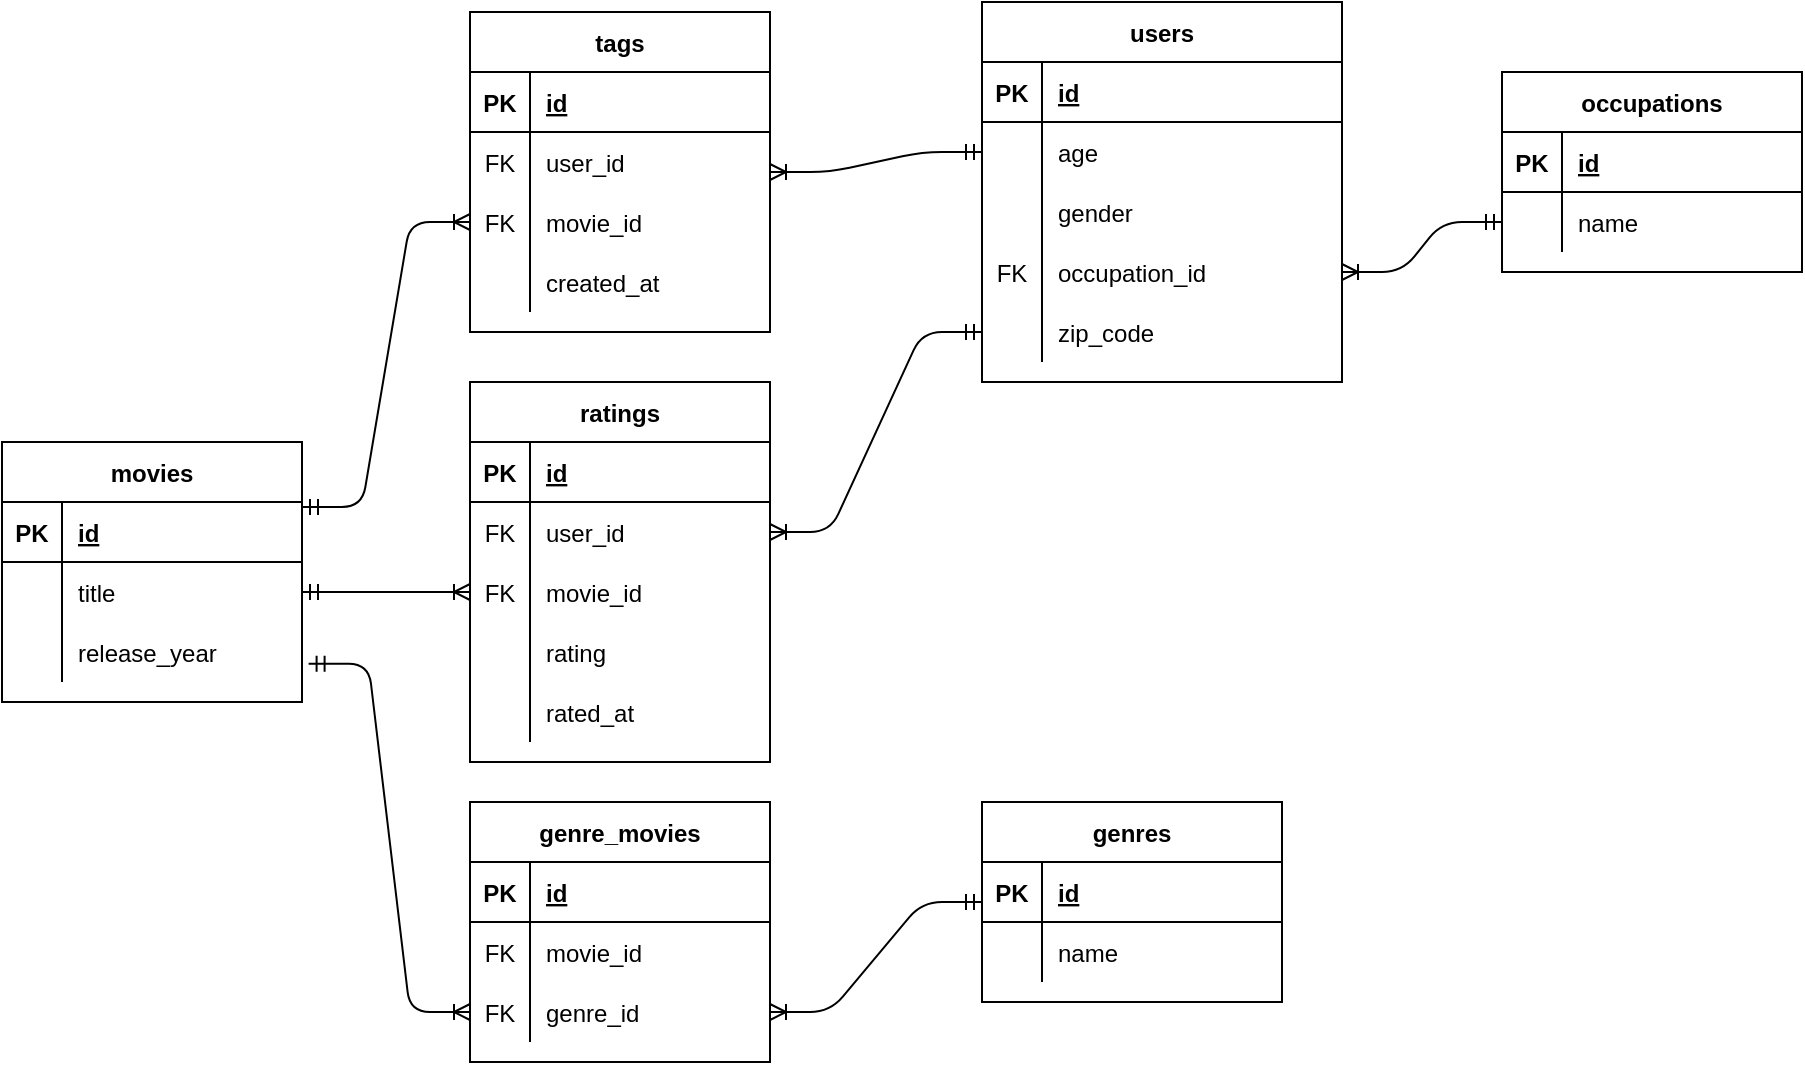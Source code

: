 <mxfile version="13.9.9" type="device" pages="3"><diagram id="czBkBJOYNI87DBNeu4H9" name="Seite-1"><mxGraphModel dx="1086" dy="966" grid="1" gridSize="10" guides="1" tooltips="1" connect="1" arrows="1" fold="1" page="1" pageScale="1" pageWidth="827" pageHeight="1169" math="0" shadow="0"><root><mxCell id="0"/><mxCell id="1" parent="0"/><mxCell id="hKq1Mo6yd_nSwhTZrSAx-1" value="occupations" style="shape=table;startSize=30;container=1;collapsible=1;childLayout=tableLayout;fixedRows=1;rowLines=0;fontStyle=1;align=center;resizeLast=1;" parent="1" vertex="1"><mxGeometry x="780" y="105" width="150" height="100" as="geometry"/></mxCell><mxCell id="hKq1Mo6yd_nSwhTZrSAx-2" value="" style="shape=partialRectangle;collapsible=0;dropTarget=0;pointerEvents=0;fillColor=none;top=0;left=0;bottom=1;right=0;points=[[0,0.5],[1,0.5]];portConstraint=eastwest;" parent="hKq1Mo6yd_nSwhTZrSAx-1" vertex="1"><mxGeometry y="30" width="150" height="30" as="geometry"/></mxCell><mxCell id="hKq1Mo6yd_nSwhTZrSAx-3" value="PK" style="shape=partialRectangle;connectable=0;fillColor=none;top=0;left=0;bottom=0;right=0;fontStyle=1;overflow=hidden;" parent="hKq1Mo6yd_nSwhTZrSAx-2" vertex="1"><mxGeometry width="30" height="30" as="geometry"/></mxCell><mxCell id="hKq1Mo6yd_nSwhTZrSAx-4" value="id" style="shape=partialRectangle;connectable=0;fillColor=none;top=0;left=0;bottom=0;right=0;align=left;spacingLeft=6;fontStyle=5;overflow=hidden;" parent="hKq1Mo6yd_nSwhTZrSAx-2" vertex="1"><mxGeometry x="30" width="120" height="30" as="geometry"/></mxCell><mxCell id="hKq1Mo6yd_nSwhTZrSAx-5" value="" style="shape=partialRectangle;collapsible=0;dropTarget=0;pointerEvents=0;fillColor=none;top=0;left=0;bottom=0;right=0;points=[[0,0.5],[1,0.5]];portConstraint=eastwest;" parent="hKq1Mo6yd_nSwhTZrSAx-1" vertex="1"><mxGeometry y="60" width="150" height="30" as="geometry"/></mxCell><mxCell id="hKq1Mo6yd_nSwhTZrSAx-6" value="" style="shape=partialRectangle;connectable=0;fillColor=none;top=0;left=0;bottom=0;right=0;editable=1;overflow=hidden;" parent="hKq1Mo6yd_nSwhTZrSAx-5" vertex="1"><mxGeometry width="30" height="30" as="geometry"/></mxCell><mxCell id="hKq1Mo6yd_nSwhTZrSAx-7" value="name" style="shape=partialRectangle;connectable=0;fillColor=none;top=0;left=0;bottom=0;right=0;align=left;spacingLeft=6;overflow=hidden;" parent="hKq1Mo6yd_nSwhTZrSAx-5" vertex="1"><mxGeometry x="30" width="120" height="30" as="geometry"/></mxCell><mxCell id="hKq1Mo6yd_nSwhTZrSAx-14" value="users" style="shape=table;startSize=30;container=1;collapsible=1;childLayout=tableLayout;fixedRows=1;rowLines=0;fontStyle=1;align=center;resizeLast=1;" parent="1" vertex="1"><mxGeometry x="520" y="70" width="180" height="190" as="geometry"/></mxCell><mxCell id="hKq1Mo6yd_nSwhTZrSAx-15" value="" style="shape=partialRectangle;collapsible=0;dropTarget=0;pointerEvents=0;fillColor=none;top=0;left=0;bottom=1;right=0;points=[[0,0.5],[1,0.5]];portConstraint=eastwest;" parent="hKq1Mo6yd_nSwhTZrSAx-14" vertex="1"><mxGeometry y="30" width="180" height="30" as="geometry"/></mxCell><mxCell id="hKq1Mo6yd_nSwhTZrSAx-16" value="PK" style="shape=partialRectangle;connectable=0;fillColor=none;top=0;left=0;bottom=0;right=0;fontStyle=1;overflow=hidden;" parent="hKq1Mo6yd_nSwhTZrSAx-15" vertex="1"><mxGeometry width="30" height="30" as="geometry"/></mxCell><mxCell id="hKq1Mo6yd_nSwhTZrSAx-17" value="id" style="shape=partialRectangle;connectable=0;fillColor=none;top=0;left=0;bottom=0;right=0;align=left;spacingLeft=6;fontStyle=5;overflow=hidden;" parent="hKq1Mo6yd_nSwhTZrSAx-15" vertex="1"><mxGeometry x="30" width="150" height="30" as="geometry"/></mxCell><mxCell id="hKq1Mo6yd_nSwhTZrSAx-18" value="" style="shape=partialRectangle;collapsible=0;dropTarget=0;pointerEvents=0;fillColor=none;top=0;left=0;bottom=0;right=0;points=[[0,0.5],[1,0.5]];portConstraint=eastwest;" parent="hKq1Mo6yd_nSwhTZrSAx-14" vertex="1"><mxGeometry y="60" width="180" height="30" as="geometry"/></mxCell><mxCell id="hKq1Mo6yd_nSwhTZrSAx-19" value="" style="shape=partialRectangle;connectable=0;fillColor=none;top=0;left=0;bottom=0;right=0;editable=1;overflow=hidden;" parent="hKq1Mo6yd_nSwhTZrSAx-18" vertex="1"><mxGeometry width="30" height="30" as="geometry"/></mxCell><mxCell id="hKq1Mo6yd_nSwhTZrSAx-20" value="age" style="shape=partialRectangle;connectable=0;fillColor=none;top=0;left=0;bottom=0;right=0;align=left;spacingLeft=6;overflow=hidden;" parent="hKq1Mo6yd_nSwhTZrSAx-18" vertex="1"><mxGeometry x="30" width="150" height="30" as="geometry"/></mxCell><mxCell id="hKq1Mo6yd_nSwhTZrSAx-21" value="" style="shape=partialRectangle;collapsible=0;dropTarget=0;pointerEvents=0;fillColor=none;top=0;left=0;bottom=0;right=0;points=[[0,0.5],[1,0.5]];portConstraint=eastwest;" parent="hKq1Mo6yd_nSwhTZrSAx-14" vertex="1"><mxGeometry y="90" width="180" height="30" as="geometry"/></mxCell><mxCell id="hKq1Mo6yd_nSwhTZrSAx-22" value="" style="shape=partialRectangle;connectable=0;fillColor=none;top=0;left=0;bottom=0;right=0;editable=1;overflow=hidden;" parent="hKq1Mo6yd_nSwhTZrSAx-21" vertex="1"><mxGeometry width="30" height="30" as="geometry"/></mxCell><mxCell id="hKq1Mo6yd_nSwhTZrSAx-23" value="gender" style="shape=partialRectangle;connectable=0;fillColor=none;top=0;left=0;bottom=0;right=0;align=left;spacingLeft=6;overflow=hidden;" parent="hKq1Mo6yd_nSwhTZrSAx-21" vertex="1"><mxGeometry x="30" width="150" height="30" as="geometry"/></mxCell><mxCell id="hKq1Mo6yd_nSwhTZrSAx-24" value="" style="shape=partialRectangle;collapsible=0;dropTarget=0;pointerEvents=0;fillColor=none;top=0;left=0;bottom=0;right=0;points=[[0,0.5],[1,0.5]];portConstraint=eastwest;" parent="hKq1Mo6yd_nSwhTZrSAx-14" vertex="1"><mxGeometry y="120" width="180" height="30" as="geometry"/></mxCell><mxCell id="hKq1Mo6yd_nSwhTZrSAx-25" value="FK" style="shape=partialRectangle;connectable=0;fillColor=none;top=0;left=0;bottom=0;right=0;editable=1;overflow=hidden;" parent="hKq1Mo6yd_nSwhTZrSAx-24" vertex="1"><mxGeometry width="30" height="30" as="geometry"/></mxCell><mxCell id="hKq1Mo6yd_nSwhTZrSAx-26" value="occupation_id" style="shape=partialRectangle;connectable=0;fillColor=none;top=0;left=0;bottom=0;right=0;align=left;spacingLeft=6;overflow=hidden;" parent="hKq1Mo6yd_nSwhTZrSAx-24" vertex="1"><mxGeometry x="30" width="150" height="30" as="geometry"/></mxCell><mxCell id="hKq1Mo6yd_nSwhTZrSAx-27" value="" style="shape=partialRectangle;collapsible=0;dropTarget=0;pointerEvents=0;fillColor=none;top=0;left=0;bottom=0;right=0;points=[[0,0.5],[1,0.5]];portConstraint=eastwest;" parent="hKq1Mo6yd_nSwhTZrSAx-14" vertex="1"><mxGeometry y="150" width="180" height="30" as="geometry"/></mxCell><mxCell id="hKq1Mo6yd_nSwhTZrSAx-28" value="" style="shape=partialRectangle;connectable=0;fillColor=none;top=0;left=0;bottom=0;right=0;editable=1;overflow=hidden;" parent="hKq1Mo6yd_nSwhTZrSAx-27" vertex="1"><mxGeometry width="30" height="30" as="geometry"/></mxCell><mxCell id="hKq1Mo6yd_nSwhTZrSAx-29" value="zip_code" style="shape=partialRectangle;connectable=0;fillColor=none;top=0;left=0;bottom=0;right=0;align=left;spacingLeft=6;overflow=hidden;" parent="hKq1Mo6yd_nSwhTZrSAx-27" vertex="1"><mxGeometry x="30" width="150" height="30" as="geometry"/></mxCell><mxCell id="hKq1Mo6yd_nSwhTZrSAx-31" value="" style="edgeStyle=entityRelationEdgeStyle;fontSize=12;html=1;endArrow=ERoneToMany;startArrow=ERmandOne;exitX=0;exitY=0.5;exitDx=0;exitDy=0;entryX=1;entryY=0.5;entryDx=0;entryDy=0;" parent="1" source="hKq1Mo6yd_nSwhTZrSAx-5" target="hKq1Mo6yd_nSwhTZrSAx-24" edge="1"><mxGeometry width="100" height="100" relative="1" as="geometry"><mxPoint x="360" y="370" as="sourcePoint"/><mxPoint x="460" y="270" as="targetPoint"/></mxGeometry></mxCell><mxCell id="hKq1Mo6yd_nSwhTZrSAx-32" value="tags" style="shape=table;startSize=30;container=1;collapsible=1;childLayout=tableLayout;fixedRows=1;rowLines=0;fontStyle=1;align=center;resizeLast=1;" parent="1" vertex="1"><mxGeometry x="264" y="75" width="150" height="160" as="geometry"/></mxCell><mxCell id="hKq1Mo6yd_nSwhTZrSAx-33" value="" style="shape=partialRectangle;collapsible=0;dropTarget=0;pointerEvents=0;fillColor=none;top=0;left=0;bottom=1;right=0;points=[[0,0.5],[1,0.5]];portConstraint=eastwest;" parent="hKq1Mo6yd_nSwhTZrSAx-32" vertex="1"><mxGeometry y="30" width="150" height="30" as="geometry"/></mxCell><mxCell id="hKq1Mo6yd_nSwhTZrSAx-34" value="PK" style="shape=partialRectangle;connectable=0;fillColor=none;top=0;left=0;bottom=0;right=0;fontStyle=1;overflow=hidden;" parent="hKq1Mo6yd_nSwhTZrSAx-33" vertex="1"><mxGeometry width="30" height="30" as="geometry"/></mxCell><mxCell id="hKq1Mo6yd_nSwhTZrSAx-35" value="id" style="shape=partialRectangle;connectable=0;fillColor=none;top=0;left=0;bottom=0;right=0;align=left;spacingLeft=6;fontStyle=5;overflow=hidden;" parent="hKq1Mo6yd_nSwhTZrSAx-33" vertex="1"><mxGeometry x="30" width="120" height="30" as="geometry"/></mxCell><mxCell id="hKq1Mo6yd_nSwhTZrSAx-36" value="" style="shape=partialRectangle;collapsible=0;dropTarget=0;pointerEvents=0;fillColor=none;top=0;left=0;bottom=0;right=0;points=[[0,0.5],[1,0.5]];portConstraint=eastwest;" parent="hKq1Mo6yd_nSwhTZrSAx-32" vertex="1"><mxGeometry y="60" width="150" height="30" as="geometry"/></mxCell><mxCell id="hKq1Mo6yd_nSwhTZrSAx-37" value="FK" style="shape=partialRectangle;connectable=0;fillColor=none;top=0;left=0;bottom=0;right=0;editable=1;overflow=hidden;" parent="hKq1Mo6yd_nSwhTZrSAx-36" vertex="1"><mxGeometry width="30" height="30" as="geometry"/></mxCell><mxCell id="hKq1Mo6yd_nSwhTZrSAx-38" value="user_id" style="shape=partialRectangle;connectable=0;fillColor=none;top=0;left=0;bottom=0;right=0;align=left;spacingLeft=6;overflow=hidden;" parent="hKq1Mo6yd_nSwhTZrSAx-36" vertex="1"><mxGeometry x="30" width="120" height="30" as="geometry"/></mxCell><mxCell id="hKq1Mo6yd_nSwhTZrSAx-39" value="" style="shape=partialRectangle;collapsible=0;dropTarget=0;pointerEvents=0;fillColor=none;top=0;left=0;bottom=0;right=0;points=[[0,0.5],[1,0.5]];portConstraint=eastwest;" parent="hKq1Mo6yd_nSwhTZrSAx-32" vertex="1"><mxGeometry y="90" width="150" height="30" as="geometry"/></mxCell><mxCell id="hKq1Mo6yd_nSwhTZrSAx-40" value="FK" style="shape=partialRectangle;connectable=0;fillColor=none;top=0;left=0;bottom=0;right=0;editable=1;overflow=hidden;" parent="hKq1Mo6yd_nSwhTZrSAx-39" vertex="1"><mxGeometry width="30" height="30" as="geometry"/></mxCell><mxCell id="hKq1Mo6yd_nSwhTZrSAx-41" value="movie_id" style="shape=partialRectangle;connectable=0;fillColor=none;top=0;left=0;bottom=0;right=0;align=left;spacingLeft=6;overflow=hidden;" parent="hKq1Mo6yd_nSwhTZrSAx-39" vertex="1"><mxGeometry x="30" width="120" height="30" as="geometry"/></mxCell><mxCell id="hKq1Mo6yd_nSwhTZrSAx-42" value="" style="shape=partialRectangle;collapsible=0;dropTarget=0;pointerEvents=0;fillColor=none;top=0;left=0;bottom=0;right=0;points=[[0,0.5],[1,0.5]];portConstraint=eastwest;" parent="hKq1Mo6yd_nSwhTZrSAx-32" vertex="1"><mxGeometry y="120" width="150" height="30" as="geometry"/></mxCell><mxCell id="hKq1Mo6yd_nSwhTZrSAx-43" value="" style="shape=partialRectangle;connectable=0;fillColor=none;top=0;left=0;bottom=0;right=0;editable=1;overflow=hidden;" parent="hKq1Mo6yd_nSwhTZrSAx-42" vertex="1"><mxGeometry width="30" height="30" as="geometry"/></mxCell><mxCell id="hKq1Mo6yd_nSwhTZrSAx-44" value="created_at" style="shape=partialRectangle;connectable=0;fillColor=none;top=0;left=0;bottom=0;right=0;align=left;spacingLeft=6;overflow=hidden;" parent="hKq1Mo6yd_nSwhTZrSAx-42" vertex="1"><mxGeometry x="30" width="120" height="30" as="geometry"/></mxCell><mxCell id="hKq1Mo6yd_nSwhTZrSAx-45" value="" style="edgeStyle=entityRelationEdgeStyle;fontSize=12;html=1;endArrow=ERoneToMany;startArrow=ERmandOne;exitX=0;exitY=0.5;exitDx=0;exitDy=0;" parent="1" source="hKq1Mo6yd_nSwhTZrSAx-18" target="hKq1Mo6yd_nSwhTZrSAx-32" edge="1"><mxGeometry width="100" height="100" relative="1" as="geometry"><mxPoint x="170" y="125" as="sourcePoint"/><mxPoint x="380" y="165" as="targetPoint"/></mxGeometry></mxCell><mxCell id="hKq1Mo6yd_nSwhTZrSAx-46" value="ratings" style="shape=table;startSize=30;container=1;collapsible=1;childLayout=tableLayout;fixedRows=1;rowLines=0;fontStyle=1;align=center;resizeLast=1;" parent="1" vertex="1"><mxGeometry x="264" y="260" width="150" height="190" as="geometry"/></mxCell><mxCell id="hKq1Mo6yd_nSwhTZrSAx-47" value="" style="shape=partialRectangle;collapsible=0;dropTarget=0;pointerEvents=0;fillColor=none;top=0;left=0;bottom=1;right=0;points=[[0,0.5],[1,0.5]];portConstraint=eastwest;" parent="hKq1Mo6yd_nSwhTZrSAx-46" vertex="1"><mxGeometry y="30" width="150" height="30" as="geometry"/></mxCell><mxCell id="hKq1Mo6yd_nSwhTZrSAx-48" value="PK" style="shape=partialRectangle;connectable=0;fillColor=none;top=0;left=0;bottom=0;right=0;fontStyle=1;overflow=hidden;" parent="hKq1Mo6yd_nSwhTZrSAx-47" vertex="1"><mxGeometry width="30" height="30" as="geometry"/></mxCell><mxCell id="hKq1Mo6yd_nSwhTZrSAx-49" value="id" style="shape=partialRectangle;connectable=0;fillColor=none;top=0;left=0;bottom=0;right=0;align=left;spacingLeft=6;fontStyle=5;overflow=hidden;" parent="hKq1Mo6yd_nSwhTZrSAx-47" vertex="1"><mxGeometry x="30" width="120" height="30" as="geometry"/></mxCell><mxCell id="hKq1Mo6yd_nSwhTZrSAx-50" value="" style="shape=partialRectangle;collapsible=0;dropTarget=0;pointerEvents=0;fillColor=none;top=0;left=0;bottom=0;right=0;points=[[0,0.5],[1,0.5]];portConstraint=eastwest;" parent="hKq1Mo6yd_nSwhTZrSAx-46" vertex="1"><mxGeometry y="60" width="150" height="30" as="geometry"/></mxCell><mxCell id="hKq1Mo6yd_nSwhTZrSAx-51" value="FK" style="shape=partialRectangle;connectable=0;fillColor=none;top=0;left=0;bottom=0;right=0;editable=1;overflow=hidden;" parent="hKq1Mo6yd_nSwhTZrSAx-50" vertex="1"><mxGeometry width="30" height="30" as="geometry"/></mxCell><mxCell id="hKq1Mo6yd_nSwhTZrSAx-52" value="user_id" style="shape=partialRectangle;connectable=0;fillColor=none;top=0;left=0;bottom=0;right=0;align=left;spacingLeft=6;overflow=hidden;" parent="hKq1Mo6yd_nSwhTZrSAx-50" vertex="1"><mxGeometry x="30" width="120" height="30" as="geometry"/></mxCell><mxCell id="hKq1Mo6yd_nSwhTZrSAx-53" value="" style="shape=partialRectangle;collapsible=0;dropTarget=0;pointerEvents=0;fillColor=none;top=0;left=0;bottom=0;right=0;points=[[0,0.5],[1,0.5]];portConstraint=eastwest;" parent="hKq1Mo6yd_nSwhTZrSAx-46" vertex="1"><mxGeometry y="90" width="150" height="30" as="geometry"/></mxCell><mxCell id="hKq1Mo6yd_nSwhTZrSAx-54" value="FK" style="shape=partialRectangle;connectable=0;fillColor=none;top=0;left=0;bottom=0;right=0;editable=1;overflow=hidden;" parent="hKq1Mo6yd_nSwhTZrSAx-53" vertex="1"><mxGeometry width="30" height="30" as="geometry"/></mxCell><mxCell id="hKq1Mo6yd_nSwhTZrSAx-55" value="movie_id" style="shape=partialRectangle;connectable=0;fillColor=none;top=0;left=0;bottom=0;right=0;align=left;spacingLeft=6;overflow=hidden;" parent="hKq1Mo6yd_nSwhTZrSAx-53" vertex="1"><mxGeometry x="30" width="120" height="30" as="geometry"/></mxCell><mxCell id="hKq1Mo6yd_nSwhTZrSAx-56" value="" style="shape=partialRectangle;collapsible=0;dropTarget=0;pointerEvents=0;fillColor=none;top=0;left=0;bottom=0;right=0;points=[[0,0.5],[1,0.5]];portConstraint=eastwest;" parent="hKq1Mo6yd_nSwhTZrSAx-46" vertex="1"><mxGeometry y="120" width="150" height="30" as="geometry"/></mxCell><mxCell id="hKq1Mo6yd_nSwhTZrSAx-57" value="" style="shape=partialRectangle;connectable=0;fillColor=none;top=0;left=0;bottom=0;right=0;editable=1;overflow=hidden;" parent="hKq1Mo6yd_nSwhTZrSAx-56" vertex="1"><mxGeometry width="30" height="30" as="geometry"/></mxCell><mxCell id="hKq1Mo6yd_nSwhTZrSAx-58" value="rating" style="shape=partialRectangle;connectable=0;fillColor=none;top=0;left=0;bottom=0;right=0;align=left;spacingLeft=6;overflow=hidden;" parent="hKq1Mo6yd_nSwhTZrSAx-56" vertex="1"><mxGeometry x="30" width="120" height="30" as="geometry"/></mxCell><mxCell id="hKq1Mo6yd_nSwhTZrSAx-59" value="" style="shape=partialRectangle;collapsible=0;dropTarget=0;pointerEvents=0;fillColor=none;top=0;left=0;bottom=0;right=0;points=[[0,0.5],[1,0.5]];portConstraint=eastwest;" parent="hKq1Mo6yd_nSwhTZrSAx-46" vertex="1"><mxGeometry y="150" width="150" height="30" as="geometry"/></mxCell><mxCell id="hKq1Mo6yd_nSwhTZrSAx-60" value="" style="shape=partialRectangle;connectable=0;fillColor=none;top=0;left=0;bottom=0;right=0;editable=1;overflow=hidden;" parent="hKq1Mo6yd_nSwhTZrSAx-59" vertex="1"><mxGeometry width="30" height="30" as="geometry"/></mxCell><mxCell id="hKq1Mo6yd_nSwhTZrSAx-61" value="rated_at" style="shape=partialRectangle;connectable=0;fillColor=none;top=0;left=0;bottom=0;right=0;align=left;spacingLeft=6;overflow=hidden;" parent="hKq1Mo6yd_nSwhTZrSAx-59" vertex="1"><mxGeometry x="30" width="120" height="30" as="geometry"/></mxCell><mxCell id="hKq1Mo6yd_nSwhTZrSAx-62" value="movies" style="shape=table;startSize=30;container=1;collapsible=1;childLayout=tableLayout;fixedRows=1;rowLines=0;fontStyle=1;align=center;resizeLast=1;" parent="1" vertex="1"><mxGeometry x="30" y="290" width="150" height="130" as="geometry"/></mxCell><mxCell id="hKq1Mo6yd_nSwhTZrSAx-63" value="" style="shape=partialRectangle;collapsible=0;dropTarget=0;pointerEvents=0;fillColor=none;top=0;left=0;bottom=1;right=0;points=[[0,0.5],[1,0.5]];portConstraint=eastwest;" parent="hKq1Mo6yd_nSwhTZrSAx-62" vertex="1"><mxGeometry y="30" width="150" height="30" as="geometry"/></mxCell><mxCell id="hKq1Mo6yd_nSwhTZrSAx-64" value="PK" style="shape=partialRectangle;connectable=0;fillColor=none;top=0;left=0;bottom=0;right=0;fontStyle=1;overflow=hidden;" parent="hKq1Mo6yd_nSwhTZrSAx-63" vertex="1"><mxGeometry width="30" height="30" as="geometry"/></mxCell><mxCell id="hKq1Mo6yd_nSwhTZrSAx-65" value="id" style="shape=partialRectangle;connectable=0;fillColor=none;top=0;left=0;bottom=0;right=0;align=left;spacingLeft=6;fontStyle=5;overflow=hidden;" parent="hKq1Mo6yd_nSwhTZrSAx-63" vertex="1"><mxGeometry x="30" width="120" height="30" as="geometry"/></mxCell><mxCell id="hKq1Mo6yd_nSwhTZrSAx-66" value="" style="shape=partialRectangle;collapsible=0;dropTarget=0;pointerEvents=0;fillColor=none;top=0;left=0;bottom=0;right=0;points=[[0,0.5],[1,0.5]];portConstraint=eastwest;" parent="hKq1Mo6yd_nSwhTZrSAx-62" vertex="1"><mxGeometry y="60" width="150" height="30" as="geometry"/></mxCell><mxCell id="hKq1Mo6yd_nSwhTZrSAx-67" value="" style="shape=partialRectangle;connectable=0;fillColor=none;top=0;left=0;bottom=0;right=0;editable=1;overflow=hidden;" parent="hKq1Mo6yd_nSwhTZrSAx-66" vertex="1"><mxGeometry width="30" height="30" as="geometry"/></mxCell><mxCell id="hKq1Mo6yd_nSwhTZrSAx-68" value="title" style="shape=partialRectangle;connectable=0;fillColor=none;top=0;left=0;bottom=0;right=0;align=left;spacingLeft=6;overflow=hidden;" parent="hKq1Mo6yd_nSwhTZrSAx-66" vertex="1"><mxGeometry x="30" width="120" height="30" as="geometry"/></mxCell><mxCell id="hKq1Mo6yd_nSwhTZrSAx-69" value="" style="shape=partialRectangle;collapsible=0;dropTarget=0;pointerEvents=0;fillColor=none;top=0;left=0;bottom=0;right=0;points=[[0,0.5],[1,0.5]];portConstraint=eastwest;" parent="hKq1Mo6yd_nSwhTZrSAx-62" vertex="1"><mxGeometry y="90" width="150" height="30" as="geometry"/></mxCell><mxCell id="hKq1Mo6yd_nSwhTZrSAx-70" value="" style="shape=partialRectangle;connectable=0;fillColor=none;top=0;left=0;bottom=0;right=0;editable=1;overflow=hidden;" parent="hKq1Mo6yd_nSwhTZrSAx-69" vertex="1"><mxGeometry width="30" height="30" as="geometry"/></mxCell><mxCell id="hKq1Mo6yd_nSwhTZrSAx-71" value="release_year" style="shape=partialRectangle;connectable=0;fillColor=none;top=0;left=0;bottom=0;right=0;align=left;spacingLeft=6;overflow=hidden;" parent="hKq1Mo6yd_nSwhTZrSAx-69" vertex="1"><mxGeometry x="30" width="120" height="30" as="geometry"/></mxCell><mxCell id="hKq1Mo6yd_nSwhTZrSAx-78" value="" style="edgeStyle=entityRelationEdgeStyle;fontSize=12;html=1;endArrow=ERoneToMany;startArrow=ERmandOne;exitX=1;exitY=0.25;exitDx=0;exitDy=0;entryX=0;entryY=0.5;entryDx=0;entryDy=0;" parent="1" source="hKq1Mo6yd_nSwhTZrSAx-62" target="hKq1Mo6yd_nSwhTZrSAx-39" edge="1"><mxGeometry width="100" height="100" relative="1" as="geometry"><mxPoint x="460" y="195" as="sourcePoint"/><mxPoint x="190" y="290" as="targetPoint"/></mxGeometry></mxCell><mxCell id="hKq1Mo6yd_nSwhTZrSAx-79" value="" style="edgeStyle=entityRelationEdgeStyle;fontSize=12;html=1;endArrow=ERoneToMany;startArrow=ERmandOne;exitX=1;exitY=0.5;exitDx=0;exitDy=0;entryX=0;entryY=0.5;entryDx=0;entryDy=0;" parent="1" source="hKq1Mo6yd_nSwhTZrSAx-66" target="hKq1Mo6yd_nSwhTZrSAx-53" edge="1"><mxGeometry width="100" height="100" relative="1" as="geometry"><mxPoint x="180" y="482.5" as="sourcePoint"/><mxPoint x="274" y="365" as="targetPoint"/></mxGeometry></mxCell><mxCell id="hKq1Mo6yd_nSwhTZrSAx-80" value="genre_movies" style="shape=table;startSize=30;container=1;collapsible=1;childLayout=tableLayout;fixedRows=1;rowLines=0;fontStyle=1;align=center;resizeLast=1;" parent="1" vertex="1"><mxGeometry x="264" y="470" width="150" height="130" as="geometry"/></mxCell><mxCell id="hKq1Mo6yd_nSwhTZrSAx-81" value="" style="shape=partialRectangle;collapsible=0;dropTarget=0;pointerEvents=0;fillColor=none;top=0;left=0;bottom=1;right=0;points=[[0,0.5],[1,0.5]];portConstraint=eastwest;" parent="hKq1Mo6yd_nSwhTZrSAx-80" vertex="1"><mxGeometry y="30" width="150" height="30" as="geometry"/></mxCell><mxCell id="hKq1Mo6yd_nSwhTZrSAx-82" value="PK" style="shape=partialRectangle;connectable=0;fillColor=none;top=0;left=0;bottom=0;right=0;fontStyle=1;overflow=hidden;" parent="hKq1Mo6yd_nSwhTZrSAx-81" vertex="1"><mxGeometry width="30" height="30" as="geometry"/></mxCell><mxCell id="hKq1Mo6yd_nSwhTZrSAx-83" value="id" style="shape=partialRectangle;connectable=0;fillColor=none;top=0;left=0;bottom=0;right=0;align=left;spacingLeft=6;fontStyle=5;overflow=hidden;" parent="hKq1Mo6yd_nSwhTZrSAx-81" vertex="1"><mxGeometry x="30" width="120" height="30" as="geometry"/></mxCell><mxCell id="hKq1Mo6yd_nSwhTZrSAx-84" value="" style="shape=partialRectangle;collapsible=0;dropTarget=0;pointerEvents=0;fillColor=none;top=0;left=0;bottom=0;right=0;points=[[0,0.5],[1,0.5]];portConstraint=eastwest;" parent="hKq1Mo6yd_nSwhTZrSAx-80" vertex="1"><mxGeometry y="60" width="150" height="30" as="geometry"/></mxCell><mxCell id="hKq1Mo6yd_nSwhTZrSAx-85" value="FK" style="shape=partialRectangle;connectable=0;fillColor=none;top=0;left=0;bottom=0;right=0;editable=1;overflow=hidden;" parent="hKq1Mo6yd_nSwhTZrSAx-84" vertex="1"><mxGeometry width="30" height="30" as="geometry"/></mxCell><mxCell id="hKq1Mo6yd_nSwhTZrSAx-86" value="movie_id" style="shape=partialRectangle;connectable=0;fillColor=none;top=0;left=0;bottom=0;right=0;align=left;spacingLeft=6;overflow=hidden;" parent="hKq1Mo6yd_nSwhTZrSAx-84" vertex="1"><mxGeometry x="30" width="120" height="30" as="geometry"/></mxCell><mxCell id="hKq1Mo6yd_nSwhTZrSAx-87" value="" style="shape=partialRectangle;collapsible=0;dropTarget=0;pointerEvents=0;fillColor=none;top=0;left=0;bottom=0;right=0;points=[[0,0.5],[1,0.5]];portConstraint=eastwest;" parent="hKq1Mo6yd_nSwhTZrSAx-80" vertex="1"><mxGeometry y="90" width="150" height="30" as="geometry"/></mxCell><mxCell id="hKq1Mo6yd_nSwhTZrSAx-88" value="FK" style="shape=partialRectangle;connectable=0;fillColor=none;top=0;left=0;bottom=0;right=0;editable=1;overflow=hidden;" parent="hKq1Mo6yd_nSwhTZrSAx-87" vertex="1"><mxGeometry width="30" height="30" as="geometry"/></mxCell><mxCell id="hKq1Mo6yd_nSwhTZrSAx-89" value="genre_id" style="shape=partialRectangle;connectable=0;fillColor=none;top=0;left=0;bottom=0;right=0;align=left;spacingLeft=6;overflow=hidden;" parent="hKq1Mo6yd_nSwhTZrSAx-87" vertex="1"><mxGeometry x="30" width="120" height="30" as="geometry"/></mxCell><mxCell id="hKq1Mo6yd_nSwhTZrSAx-96" value="genres" style="shape=table;startSize=30;container=1;collapsible=1;childLayout=tableLayout;fixedRows=1;rowLines=0;fontStyle=1;align=center;resizeLast=1;" parent="1" vertex="1"><mxGeometry x="520" y="470" width="150" height="100" as="geometry"/></mxCell><mxCell id="hKq1Mo6yd_nSwhTZrSAx-97" value="" style="shape=partialRectangle;collapsible=0;dropTarget=0;pointerEvents=0;fillColor=none;top=0;left=0;bottom=1;right=0;points=[[0,0.5],[1,0.5]];portConstraint=eastwest;" parent="hKq1Mo6yd_nSwhTZrSAx-96" vertex="1"><mxGeometry y="30" width="150" height="30" as="geometry"/></mxCell><mxCell id="hKq1Mo6yd_nSwhTZrSAx-98" value="PK" style="shape=partialRectangle;connectable=0;fillColor=none;top=0;left=0;bottom=0;right=0;fontStyle=1;overflow=hidden;" parent="hKq1Mo6yd_nSwhTZrSAx-97" vertex="1"><mxGeometry width="30" height="30" as="geometry"/></mxCell><mxCell id="hKq1Mo6yd_nSwhTZrSAx-99" value="id" style="shape=partialRectangle;connectable=0;fillColor=none;top=0;left=0;bottom=0;right=0;align=left;spacingLeft=6;fontStyle=5;overflow=hidden;" parent="hKq1Mo6yd_nSwhTZrSAx-97" vertex="1"><mxGeometry x="30" width="120" height="30" as="geometry"/></mxCell><mxCell id="hKq1Mo6yd_nSwhTZrSAx-100" value="" style="shape=partialRectangle;collapsible=0;dropTarget=0;pointerEvents=0;fillColor=none;top=0;left=0;bottom=0;right=0;points=[[0,0.5],[1,0.5]];portConstraint=eastwest;" parent="hKq1Mo6yd_nSwhTZrSAx-96" vertex="1"><mxGeometry y="60" width="150" height="30" as="geometry"/></mxCell><mxCell id="hKq1Mo6yd_nSwhTZrSAx-101" value="" style="shape=partialRectangle;connectable=0;fillColor=none;top=0;left=0;bottom=0;right=0;editable=1;overflow=hidden;" parent="hKq1Mo6yd_nSwhTZrSAx-100" vertex="1"><mxGeometry width="30" height="30" as="geometry"/></mxCell><mxCell id="hKq1Mo6yd_nSwhTZrSAx-102" value="name" style="shape=partialRectangle;connectable=0;fillColor=none;top=0;left=0;bottom=0;right=0;align=left;spacingLeft=6;overflow=hidden;" parent="hKq1Mo6yd_nSwhTZrSAx-100" vertex="1"><mxGeometry x="30" width="120" height="30" as="geometry"/></mxCell><mxCell id="hKq1Mo6yd_nSwhTZrSAx-106" value="" style="edgeStyle=entityRelationEdgeStyle;fontSize=12;html=1;endArrow=ERoneToMany;startArrow=ERmandOne;entryX=1;entryY=0.5;entryDx=0;entryDy=0;" parent="1" source="hKq1Mo6yd_nSwhTZrSAx-96" target="hKq1Mo6yd_nSwhTZrSAx-87" edge="1"><mxGeometry width="100" height="100" relative="1" as="geometry"><mxPoint x="180" y="525" as="sourcePoint"/><mxPoint x="274" y="545" as="targetPoint"/></mxGeometry></mxCell><mxCell id="hKq1Mo6yd_nSwhTZrSAx-107" value="" style="edgeStyle=entityRelationEdgeStyle;fontSize=12;html=1;endArrow=ERoneToMany;startArrow=ERmandOne;entryX=0;entryY=0.5;entryDx=0;entryDy=0;exitX=1.022;exitY=0.694;exitDx=0;exitDy=0;exitPerimeter=0;" parent="1" source="hKq1Mo6yd_nSwhTZrSAx-69" target="hKq1Mo6yd_nSwhTZrSAx-87" edge="1"><mxGeometry width="100" height="100" relative="1" as="geometry"><mxPoint x="710" y="410" as="sourcePoint"/><mxPoint x="650" y="555" as="targetPoint"/></mxGeometry></mxCell><mxCell id="hKq1Mo6yd_nSwhTZrSAx-116" value="" style="edgeStyle=entityRelationEdgeStyle;fontSize=12;html=1;endArrow=ERoneToMany;startArrow=ERmandOne;exitX=0;exitY=0.5;exitDx=0;exitDy=0;entryX=1;entryY=0.5;entryDx=0;entryDy=0;" parent="1" source="hKq1Mo6yd_nSwhTZrSAx-27" target="hKq1Mo6yd_nSwhTZrSAx-50" edge="1"><mxGeometry width="100" height="100" relative="1" as="geometry"><mxPoint x="190" y="375" as="sourcePoint"/><mxPoint x="274" y="375" as="targetPoint"/></mxGeometry></mxCell></root></mxGraphModel></diagram><diagram id="df3Ec_cotcJEYHPFBpz9" name="Zoom_Movies"><mxGraphModel dx="905" dy="805" grid="1" gridSize="10" guides="1" tooltips="1" connect="1" arrows="1" fold="1" page="1" pageScale="1" pageWidth="827" pageHeight="1169" math="0" shadow="0"><root><mxCell id="irMn7mS_If9IBhakFMyG-0"/><mxCell id="irMn7mS_If9IBhakFMyG-1" parent="irMn7mS_If9IBhakFMyG-0"/><mxCell id="irMn7mS_If9IBhakFMyG-2" value="movies" style="shape=table;startSize=30;container=1;collapsible=1;childLayout=tableLayout;fixedRows=1;rowLines=0;fontStyle=1;align=center;resizeLast=1;" vertex="1" parent="irMn7mS_If9IBhakFMyG-1"><mxGeometry x="50" y="420" width="150" height="130" as="geometry"/></mxCell><mxCell id="irMn7mS_If9IBhakFMyG-3" value="" style="shape=partialRectangle;collapsible=0;dropTarget=0;pointerEvents=0;fillColor=none;top=0;left=0;bottom=1;right=0;points=[[0,0.5],[1,0.5]];portConstraint=eastwest;" vertex="1" parent="irMn7mS_If9IBhakFMyG-2"><mxGeometry y="30" width="150" height="30" as="geometry"/></mxCell><mxCell id="irMn7mS_If9IBhakFMyG-4" value="PK" style="shape=partialRectangle;connectable=0;fillColor=none;top=0;left=0;bottom=0;right=0;fontStyle=1;overflow=hidden;" vertex="1" parent="irMn7mS_If9IBhakFMyG-3"><mxGeometry width="30" height="30" as="geometry"/></mxCell><mxCell id="irMn7mS_If9IBhakFMyG-5" value="id" style="shape=partialRectangle;connectable=0;fillColor=none;top=0;left=0;bottom=0;right=0;align=left;spacingLeft=6;fontStyle=5;overflow=hidden;" vertex="1" parent="irMn7mS_If9IBhakFMyG-3"><mxGeometry x="30" width="120" height="30" as="geometry"/></mxCell><mxCell id="irMn7mS_If9IBhakFMyG-6" value="" style="shape=partialRectangle;collapsible=0;dropTarget=0;pointerEvents=0;fillColor=none;top=0;left=0;bottom=0;right=0;points=[[0,0.5],[1,0.5]];portConstraint=eastwest;" vertex="1" parent="irMn7mS_If9IBhakFMyG-2"><mxGeometry y="60" width="150" height="30" as="geometry"/></mxCell><mxCell id="irMn7mS_If9IBhakFMyG-7" value="" style="shape=partialRectangle;connectable=0;fillColor=none;top=0;left=0;bottom=0;right=0;editable=1;overflow=hidden;" vertex="1" parent="irMn7mS_If9IBhakFMyG-6"><mxGeometry width="30" height="30" as="geometry"/></mxCell><mxCell id="irMn7mS_If9IBhakFMyG-8" value="title" style="shape=partialRectangle;connectable=0;fillColor=none;top=0;left=0;bottom=0;right=0;align=left;spacingLeft=6;overflow=hidden;" vertex="1" parent="irMn7mS_If9IBhakFMyG-6"><mxGeometry x="30" width="120" height="30" as="geometry"/></mxCell><mxCell id="irMn7mS_If9IBhakFMyG-9" value="" style="shape=partialRectangle;collapsible=0;dropTarget=0;pointerEvents=0;fillColor=none;top=0;left=0;bottom=0;right=0;points=[[0,0.5],[1,0.5]];portConstraint=eastwest;" vertex="1" parent="irMn7mS_If9IBhakFMyG-2"><mxGeometry y="90" width="150" height="30" as="geometry"/></mxCell><mxCell id="irMn7mS_If9IBhakFMyG-10" value="" style="shape=partialRectangle;connectable=0;fillColor=none;top=0;left=0;bottom=0;right=0;editable=1;overflow=hidden;" vertex="1" parent="irMn7mS_If9IBhakFMyG-9"><mxGeometry width="30" height="30" as="geometry"/></mxCell><mxCell id="irMn7mS_If9IBhakFMyG-11" value="release_year" style="shape=partialRectangle;connectable=0;fillColor=none;top=0;left=0;bottom=0;right=0;align=left;spacingLeft=6;overflow=hidden;" vertex="1" parent="irMn7mS_If9IBhakFMyG-9"><mxGeometry x="30" width="120" height="30" as="geometry"/></mxCell><mxCell id="irMn7mS_If9IBhakFMyG-12" value="genre_movies" style="shape=table;startSize=30;container=1;collapsible=1;childLayout=tableLayout;fixedRows=1;rowLines=0;fontStyle=1;align=center;resizeLast=1;" vertex="1" parent="irMn7mS_If9IBhakFMyG-1"><mxGeometry x="264" y="480" width="150" height="130" as="geometry"/></mxCell><mxCell id="irMn7mS_If9IBhakFMyG-13" value="" style="shape=partialRectangle;collapsible=0;dropTarget=0;pointerEvents=0;fillColor=none;top=0;left=0;bottom=1;right=0;points=[[0,0.5],[1,0.5]];portConstraint=eastwest;" vertex="1" parent="irMn7mS_If9IBhakFMyG-12"><mxGeometry y="30" width="150" height="30" as="geometry"/></mxCell><mxCell id="irMn7mS_If9IBhakFMyG-14" value="PK" style="shape=partialRectangle;connectable=0;fillColor=none;top=0;left=0;bottom=0;right=0;fontStyle=1;overflow=hidden;" vertex="1" parent="irMn7mS_If9IBhakFMyG-13"><mxGeometry width="30" height="30" as="geometry"/></mxCell><mxCell id="irMn7mS_If9IBhakFMyG-15" value="id" style="shape=partialRectangle;connectable=0;fillColor=none;top=0;left=0;bottom=0;right=0;align=left;spacingLeft=6;fontStyle=5;overflow=hidden;" vertex="1" parent="irMn7mS_If9IBhakFMyG-13"><mxGeometry x="30" width="120" height="30" as="geometry"/></mxCell><mxCell id="irMn7mS_If9IBhakFMyG-16" value="" style="shape=partialRectangle;collapsible=0;dropTarget=0;pointerEvents=0;fillColor=none;top=0;left=0;bottom=0;right=0;points=[[0,0.5],[1,0.5]];portConstraint=eastwest;" vertex="1" parent="irMn7mS_If9IBhakFMyG-12"><mxGeometry y="60" width="150" height="30" as="geometry"/></mxCell><mxCell id="irMn7mS_If9IBhakFMyG-17" value="FK" style="shape=partialRectangle;connectable=0;fillColor=none;top=0;left=0;bottom=0;right=0;editable=1;overflow=hidden;" vertex="1" parent="irMn7mS_If9IBhakFMyG-16"><mxGeometry width="30" height="30" as="geometry"/></mxCell><mxCell id="irMn7mS_If9IBhakFMyG-18" value="movie_id" style="shape=partialRectangle;connectable=0;fillColor=none;top=0;left=0;bottom=0;right=0;align=left;spacingLeft=6;overflow=hidden;" vertex="1" parent="irMn7mS_If9IBhakFMyG-16"><mxGeometry x="30" width="120" height="30" as="geometry"/></mxCell><mxCell id="irMn7mS_If9IBhakFMyG-19" value="" style="shape=partialRectangle;collapsible=0;dropTarget=0;pointerEvents=0;fillColor=none;top=0;left=0;bottom=0;right=0;points=[[0,0.5],[1,0.5]];portConstraint=eastwest;" vertex="1" parent="irMn7mS_If9IBhakFMyG-12"><mxGeometry y="90" width="150" height="30" as="geometry"/></mxCell><mxCell id="irMn7mS_If9IBhakFMyG-20" value="FK" style="shape=partialRectangle;connectable=0;fillColor=none;top=0;left=0;bottom=0;right=0;editable=1;overflow=hidden;" vertex="1" parent="irMn7mS_If9IBhakFMyG-19"><mxGeometry width="30" height="30" as="geometry"/></mxCell><mxCell id="irMn7mS_If9IBhakFMyG-21" value="genre_id" style="shape=partialRectangle;connectable=0;fillColor=none;top=0;left=0;bottom=0;right=0;align=left;spacingLeft=6;overflow=hidden;" vertex="1" parent="irMn7mS_If9IBhakFMyG-19"><mxGeometry x="30" width="120" height="30" as="geometry"/></mxCell><mxCell id="irMn7mS_If9IBhakFMyG-22" value="genres" style="shape=table;startSize=30;container=1;collapsible=1;childLayout=tableLayout;fixedRows=1;rowLines=0;fontStyle=1;align=center;resizeLast=1;" vertex="1" parent="irMn7mS_If9IBhakFMyG-1"><mxGeometry x="470" y="430" width="150" height="100" as="geometry"/></mxCell><mxCell id="irMn7mS_If9IBhakFMyG-23" value="" style="shape=partialRectangle;collapsible=0;dropTarget=0;pointerEvents=0;fillColor=none;top=0;left=0;bottom=1;right=0;points=[[0,0.5],[1,0.5]];portConstraint=eastwest;" vertex="1" parent="irMn7mS_If9IBhakFMyG-22"><mxGeometry y="30" width="150" height="30" as="geometry"/></mxCell><mxCell id="irMn7mS_If9IBhakFMyG-24" value="PK" style="shape=partialRectangle;connectable=0;fillColor=none;top=0;left=0;bottom=0;right=0;fontStyle=1;overflow=hidden;" vertex="1" parent="irMn7mS_If9IBhakFMyG-23"><mxGeometry width="30" height="30" as="geometry"/></mxCell><mxCell id="irMn7mS_If9IBhakFMyG-25" value="id" style="shape=partialRectangle;connectable=0;fillColor=none;top=0;left=0;bottom=0;right=0;align=left;spacingLeft=6;fontStyle=5;overflow=hidden;" vertex="1" parent="irMn7mS_If9IBhakFMyG-23"><mxGeometry x="30" width="120" height="30" as="geometry"/></mxCell><mxCell id="irMn7mS_If9IBhakFMyG-26" value="" style="shape=partialRectangle;collapsible=0;dropTarget=0;pointerEvents=0;fillColor=none;top=0;left=0;bottom=0;right=0;points=[[0,0.5],[1,0.5]];portConstraint=eastwest;" vertex="1" parent="irMn7mS_If9IBhakFMyG-22"><mxGeometry y="60" width="150" height="30" as="geometry"/></mxCell><mxCell id="irMn7mS_If9IBhakFMyG-27" value="" style="shape=partialRectangle;connectable=0;fillColor=none;top=0;left=0;bottom=0;right=0;editable=1;overflow=hidden;" vertex="1" parent="irMn7mS_If9IBhakFMyG-26"><mxGeometry width="30" height="30" as="geometry"/></mxCell><mxCell id="irMn7mS_If9IBhakFMyG-28" value="name" style="shape=partialRectangle;connectable=0;fillColor=none;top=0;left=0;bottom=0;right=0;align=left;spacingLeft=6;overflow=hidden;" vertex="1" parent="irMn7mS_If9IBhakFMyG-26"><mxGeometry x="30" width="120" height="30" as="geometry"/></mxCell><mxCell id="irMn7mS_If9IBhakFMyG-29" value="" style="edgeStyle=entityRelationEdgeStyle;fontSize=12;html=1;endArrow=ERoneToMany;startArrow=ERmandOne;entryX=1;entryY=0.5;entryDx=0;entryDy=0;" edge="1" parent="irMn7mS_If9IBhakFMyG-1" source="irMn7mS_If9IBhakFMyG-22" target="irMn7mS_If9IBhakFMyG-19"><mxGeometry width="100" height="100" relative="1" as="geometry"><mxPoint x="180" y="525" as="sourcePoint"/><mxPoint x="274" y="545" as="targetPoint"/></mxGeometry></mxCell><mxCell id="irMn7mS_If9IBhakFMyG-30" value="" style="edgeStyle=entityRelationEdgeStyle;fontSize=12;html=1;endArrow=ERoneToMany;startArrow=ERmandOne;entryX=0;entryY=0.5;entryDx=0;entryDy=0;exitX=1.022;exitY=0.694;exitDx=0;exitDy=0;exitPerimeter=0;" edge="1" parent="irMn7mS_If9IBhakFMyG-1" source="irMn7mS_If9IBhakFMyG-9" target="irMn7mS_If9IBhakFMyG-16"><mxGeometry width="100" height="100" relative="1" as="geometry"><mxPoint x="710" y="410" as="sourcePoint"/><mxPoint x="650" y="555" as="targetPoint"/></mxGeometry></mxCell></root></mxGraphModel></diagram><diagram id="lC0GGsZxEfU44UlUPLAw" name="Rating"><mxGraphModel dx="905" dy="805" grid="1" gridSize="10" guides="1" tooltips="1" connect="1" arrows="1" fold="1" page="1" pageScale="1" pageWidth="827" pageHeight="1169" math="0" shadow="0"><root><mxCell id="BfSKHtXVIS4ynRBWPEDH-0"/><mxCell id="BfSKHtXVIS4ynRBWPEDH-1" parent="BfSKHtXVIS4ynRBWPEDH-0"/><mxCell id="BfSKHtXVIS4ynRBWPEDH-2" value="ratings" style="shape=table;startSize=30;container=1;collapsible=1;childLayout=tableLayout;fixedRows=1;rowLines=0;fontStyle=1;align=center;resizeLast=1;" vertex="1" parent="BfSKHtXVIS4ynRBWPEDH-1"><mxGeometry x="264" y="260" width="150" height="190" as="geometry"/></mxCell><mxCell id="BfSKHtXVIS4ynRBWPEDH-3" value="" style="shape=partialRectangle;collapsible=0;dropTarget=0;pointerEvents=0;fillColor=none;top=0;left=0;bottom=1;right=0;points=[[0,0.5],[1,0.5]];portConstraint=eastwest;" vertex="1" parent="BfSKHtXVIS4ynRBWPEDH-2"><mxGeometry y="30" width="150" height="30" as="geometry"/></mxCell><mxCell id="BfSKHtXVIS4ynRBWPEDH-4" value="PK" style="shape=partialRectangle;connectable=0;fillColor=none;top=0;left=0;bottom=0;right=0;fontStyle=1;overflow=hidden;" vertex="1" parent="BfSKHtXVIS4ynRBWPEDH-3"><mxGeometry width="30" height="30" as="geometry"/></mxCell><mxCell id="BfSKHtXVIS4ynRBWPEDH-5" value="id" style="shape=partialRectangle;connectable=0;fillColor=none;top=0;left=0;bottom=0;right=0;align=left;spacingLeft=6;fontStyle=5;overflow=hidden;" vertex="1" parent="BfSKHtXVIS4ynRBWPEDH-3"><mxGeometry x="30" width="120" height="30" as="geometry"/></mxCell><mxCell id="BfSKHtXVIS4ynRBWPEDH-6" value="" style="shape=partialRectangle;collapsible=0;dropTarget=0;pointerEvents=0;fillColor=none;top=0;left=0;bottom=0;right=0;points=[[0,0.5],[1,0.5]];portConstraint=eastwest;" vertex="1" parent="BfSKHtXVIS4ynRBWPEDH-2"><mxGeometry y="60" width="150" height="30" as="geometry"/></mxCell><mxCell id="BfSKHtXVIS4ynRBWPEDH-7" value="FK" style="shape=partialRectangle;connectable=0;fillColor=none;top=0;left=0;bottom=0;right=0;editable=1;overflow=hidden;" vertex="1" parent="BfSKHtXVIS4ynRBWPEDH-6"><mxGeometry width="30" height="30" as="geometry"/></mxCell><mxCell id="BfSKHtXVIS4ynRBWPEDH-8" value="user_id" style="shape=partialRectangle;connectable=0;fillColor=none;top=0;left=0;bottom=0;right=0;align=left;spacingLeft=6;overflow=hidden;" vertex="1" parent="BfSKHtXVIS4ynRBWPEDH-6"><mxGeometry x="30" width="120" height="30" as="geometry"/></mxCell><mxCell id="BfSKHtXVIS4ynRBWPEDH-9" value="" style="shape=partialRectangle;collapsible=0;dropTarget=0;pointerEvents=0;fillColor=none;top=0;left=0;bottom=0;right=0;points=[[0,0.5],[1,0.5]];portConstraint=eastwest;" vertex="1" parent="BfSKHtXVIS4ynRBWPEDH-2"><mxGeometry y="90" width="150" height="30" as="geometry"/></mxCell><mxCell id="BfSKHtXVIS4ynRBWPEDH-10" value="FK" style="shape=partialRectangle;connectable=0;fillColor=none;top=0;left=0;bottom=0;right=0;editable=1;overflow=hidden;" vertex="1" parent="BfSKHtXVIS4ynRBWPEDH-9"><mxGeometry width="30" height="30" as="geometry"/></mxCell><mxCell id="BfSKHtXVIS4ynRBWPEDH-11" value="movie_id" style="shape=partialRectangle;connectable=0;fillColor=none;top=0;left=0;bottom=0;right=0;align=left;spacingLeft=6;overflow=hidden;" vertex="1" parent="BfSKHtXVIS4ynRBWPEDH-9"><mxGeometry x="30" width="120" height="30" as="geometry"/></mxCell><mxCell id="BfSKHtXVIS4ynRBWPEDH-12" value="" style="shape=partialRectangle;collapsible=0;dropTarget=0;pointerEvents=0;fillColor=none;top=0;left=0;bottom=0;right=0;points=[[0,0.5],[1,0.5]];portConstraint=eastwest;" vertex="1" parent="BfSKHtXVIS4ynRBWPEDH-2"><mxGeometry y="120" width="150" height="30" as="geometry"/></mxCell><mxCell id="BfSKHtXVIS4ynRBWPEDH-13" value="" style="shape=partialRectangle;connectable=0;fillColor=none;top=0;left=0;bottom=0;right=0;editable=1;overflow=hidden;" vertex="1" parent="BfSKHtXVIS4ynRBWPEDH-12"><mxGeometry width="30" height="30" as="geometry"/></mxCell><mxCell id="BfSKHtXVIS4ynRBWPEDH-14" value="rating" style="shape=partialRectangle;connectable=0;fillColor=none;top=0;left=0;bottom=0;right=0;align=left;spacingLeft=6;overflow=hidden;" vertex="1" parent="BfSKHtXVIS4ynRBWPEDH-12"><mxGeometry x="30" width="120" height="30" as="geometry"/></mxCell><mxCell id="BfSKHtXVIS4ynRBWPEDH-15" value="" style="shape=partialRectangle;collapsible=0;dropTarget=0;pointerEvents=0;fillColor=none;top=0;left=0;bottom=0;right=0;points=[[0,0.5],[1,0.5]];portConstraint=eastwest;" vertex="1" parent="BfSKHtXVIS4ynRBWPEDH-2"><mxGeometry y="150" width="150" height="30" as="geometry"/></mxCell><mxCell id="BfSKHtXVIS4ynRBWPEDH-16" value="" style="shape=partialRectangle;connectable=0;fillColor=none;top=0;left=0;bottom=0;right=0;editable=1;overflow=hidden;" vertex="1" parent="BfSKHtXVIS4ynRBWPEDH-15"><mxGeometry width="30" height="30" as="geometry"/></mxCell><mxCell id="BfSKHtXVIS4ynRBWPEDH-17" value="rated_at" style="shape=partialRectangle;connectable=0;fillColor=none;top=0;left=0;bottom=0;right=0;align=left;spacingLeft=6;overflow=hidden;" vertex="1" parent="BfSKHtXVIS4ynRBWPEDH-15"><mxGeometry x="30" width="120" height="30" as="geometry"/></mxCell><mxCell id="BfSKHtXVIS4ynRBWPEDH-18" value="movies" style="shape=table;startSize=30;container=1;collapsible=1;childLayout=tableLayout;fixedRows=1;rowLines=0;fontStyle=1;align=center;resizeLast=1;" vertex="1" parent="BfSKHtXVIS4ynRBWPEDH-1"><mxGeometry x="30" y="290" width="150" height="130" as="geometry"/></mxCell><mxCell id="BfSKHtXVIS4ynRBWPEDH-19" value="" style="shape=partialRectangle;collapsible=0;dropTarget=0;pointerEvents=0;fillColor=none;top=0;left=0;bottom=1;right=0;points=[[0,0.5],[1,0.5]];portConstraint=eastwest;" vertex="1" parent="BfSKHtXVIS4ynRBWPEDH-18"><mxGeometry y="30" width="150" height="30" as="geometry"/></mxCell><mxCell id="BfSKHtXVIS4ynRBWPEDH-20" value="PK" style="shape=partialRectangle;connectable=0;fillColor=none;top=0;left=0;bottom=0;right=0;fontStyle=1;overflow=hidden;" vertex="1" parent="BfSKHtXVIS4ynRBWPEDH-19"><mxGeometry width="30" height="30" as="geometry"/></mxCell><mxCell id="BfSKHtXVIS4ynRBWPEDH-21" value="id" style="shape=partialRectangle;connectable=0;fillColor=none;top=0;left=0;bottom=0;right=0;align=left;spacingLeft=6;fontStyle=5;overflow=hidden;" vertex="1" parent="BfSKHtXVIS4ynRBWPEDH-19"><mxGeometry x="30" width="120" height="30" as="geometry"/></mxCell><mxCell id="BfSKHtXVIS4ynRBWPEDH-22" value="" style="shape=partialRectangle;collapsible=0;dropTarget=0;pointerEvents=0;fillColor=none;top=0;left=0;bottom=0;right=0;points=[[0,0.5],[1,0.5]];portConstraint=eastwest;" vertex="1" parent="BfSKHtXVIS4ynRBWPEDH-18"><mxGeometry y="60" width="150" height="30" as="geometry"/></mxCell><mxCell id="BfSKHtXVIS4ynRBWPEDH-23" value="" style="shape=partialRectangle;connectable=0;fillColor=none;top=0;left=0;bottom=0;right=0;editable=1;overflow=hidden;" vertex="1" parent="BfSKHtXVIS4ynRBWPEDH-22"><mxGeometry width="30" height="30" as="geometry"/></mxCell><mxCell id="BfSKHtXVIS4ynRBWPEDH-24" value="title" style="shape=partialRectangle;connectable=0;fillColor=none;top=0;left=0;bottom=0;right=0;align=left;spacingLeft=6;overflow=hidden;" vertex="1" parent="BfSKHtXVIS4ynRBWPEDH-22"><mxGeometry x="30" width="120" height="30" as="geometry"/></mxCell><mxCell id="BfSKHtXVIS4ynRBWPEDH-25" value="" style="shape=partialRectangle;collapsible=0;dropTarget=0;pointerEvents=0;fillColor=none;top=0;left=0;bottom=0;right=0;points=[[0,0.5],[1,0.5]];portConstraint=eastwest;" vertex="1" parent="BfSKHtXVIS4ynRBWPEDH-18"><mxGeometry y="90" width="150" height="30" as="geometry"/></mxCell><mxCell id="BfSKHtXVIS4ynRBWPEDH-26" value="" style="shape=partialRectangle;connectable=0;fillColor=none;top=0;left=0;bottom=0;right=0;editable=1;overflow=hidden;" vertex="1" parent="BfSKHtXVIS4ynRBWPEDH-25"><mxGeometry width="30" height="30" as="geometry"/></mxCell><mxCell id="BfSKHtXVIS4ynRBWPEDH-27" value="release_year" style="shape=partialRectangle;connectable=0;fillColor=none;top=0;left=0;bottom=0;right=0;align=left;spacingLeft=6;overflow=hidden;" vertex="1" parent="BfSKHtXVIS4ynRBWPEDH-25"><mxGeometry x="30" width="120" height="30" as="geometry"/></mxCell><mxCell id="BfSKHtXVIS4ynRBWPEDH-28" value="" style="edgeStyle=entityRelationEdgeStyle;fontSize=12;html=1;endArrow=ERoneToMany;startArrow=ERmandOne;exitX=1;exitY=0.5;exitDx=0;exitDy=0;entryX=0;entryY=0.5;entryDx=0;entryDy=0;" edge="1" parent="BfSKHtXVIS4ynRBWPEDH-1" source="BfSKHtXVIS4ynRBWPEDH-22" target="BfSKHtXVIS4ynRBWPEDH-9"><mxGeometry width="100" height="100" relative="1" as="geometry"><mxPoint x="180" y="482.5" as="sourcePoint"/><mxPoint x="274" y="365" as="targetPoint"/></mxGeometry></mxCell></root></mxGraphModel></diagram></mxfile>